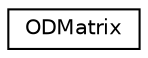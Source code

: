 digraph "Graphical Class Hierarchy"
{
  edge [fontname="Helvetica",fontsize="10",labelfontname="Helvetica",labelfontsize="10"];
  node [fontname="Helvetica",fontsize="10",shape=record];
  rankdir="LR";
  Node0 [label="ODMatrix",height=0.2,width=0.4,color="black", fillcolor="white", style="filled",URL="$d2/d15/class_o_d_matrix.html",tooltip="An O/D (origin/destination) matrix. "];
}

